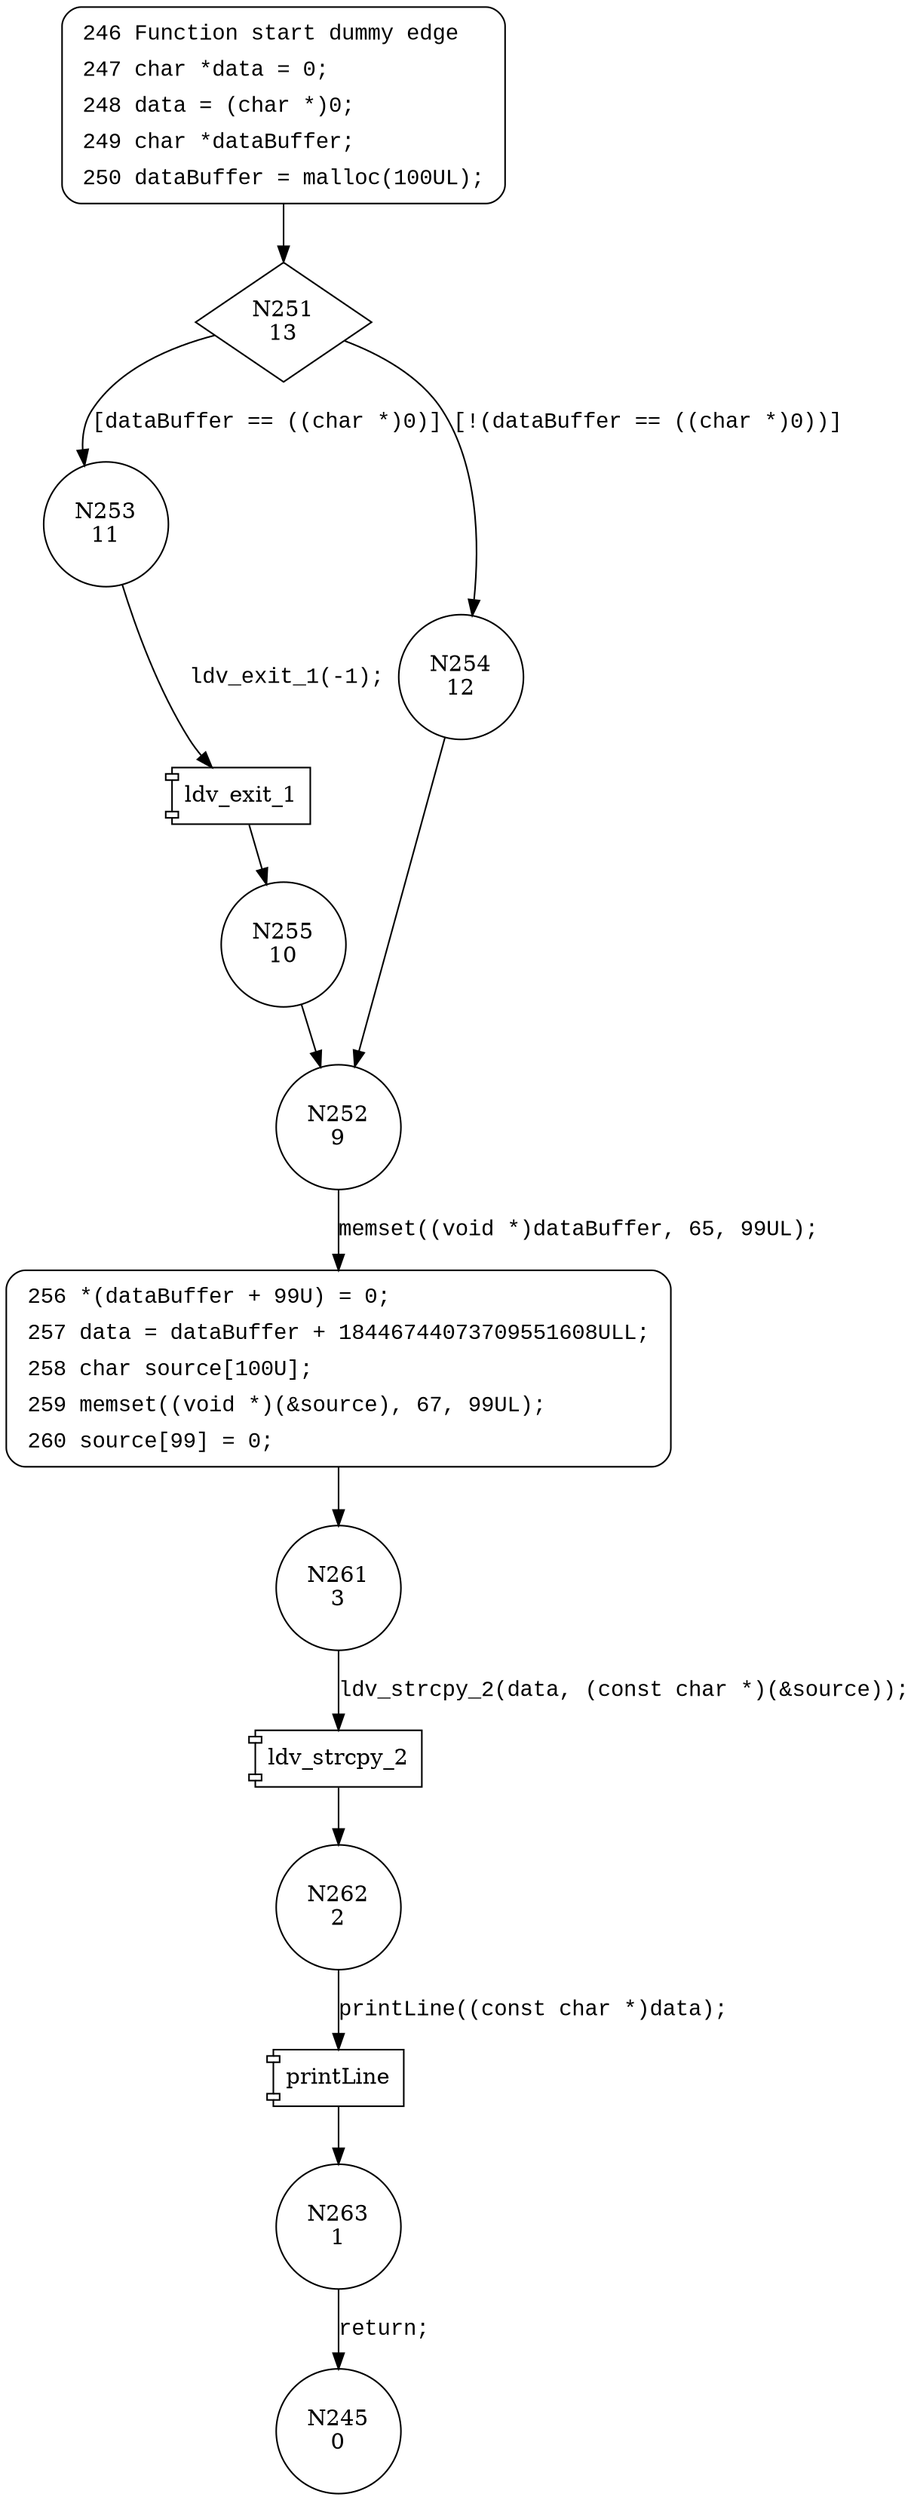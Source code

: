digraph CWE124_Buffer_Underwrite__malloc_char_cpy_01_bad {
251 [shape="diamond" label="N251\n13"]
253 [shape="circle" label="N253\n11"]
254 [shape="circle" label="N254\n12"]
252 [shape="circle" label="N252\n9"]
256 [shape="circle" label="N256\n8"]
261 [shape="circle" label="N261\n3"]
262 [shape="circle" label="N262\n2"]
263 [shape="circle" label="N263\n1"]
255 [shape="circle" label="N255\n10"]
245 [shape="circle" label="N245\n0"]
246 [style="filled,bold" penwidth="1" fillcolor="white" fontname="Courier New" shape="Mrecord" label=<<table border="0" cellborder="0" cellpadding="3" bgcolor="white"><tr><td align="right">246</td><td align="left">Function start dummy edge</td></tr><tr><td align="right">247</td><td align="left">char *data = 0;</td></tr><tr><td align="right">248</td><td align="left">data = (char *)0;</td></tr><tr><td align="right">249</td><td align="left">char *dataBuffer;</td></tr><tr><td align="right">250</td><td align="left">dataBuffer = malloc(100UL);</td></tr></table>>]
246 -> 251[label=""]
256 [style="filled,bold" penwidth="1" fillcolor="white" fontname="Courier New" shape="Mrecord" label=<<table border="0" cellborder="0" cellpadding="3" bgcolor="white"><tr><td align="right">256</td><td align="left">*(dataBuffer + 99U) = 0;</td></tr><tr><td align="right">257</td><td align="left">data = dataBuffer + 18446744073709551608ULL;</td></tr><tr><td align="right">258</td><td align="left">char source[100U];</td></tr><tr><td align="right">259</td><td align="left">memset((void *)(&amp;source), 67, 99UL);</td></tr><tr><td align="right">260</td><td align="left">source[99] = 0;</td></tr></table>>]
256 -> 261[label=""]
251 -> 253 [label="[dataBuffer == ((char *)0)]" fontname="Courier New"]
251 -> 254 [label="[!(dataBuffer == ((char *)0))]" fontname="Courier New"]
252 -> 256 [label="memset((void *)dataBuffer, 65, 99UL);" fontname="Courier New"]
100024 [shape="component" label="ldv_strcpy_2"]
261 -> 100024 [label="ldv_strcpy_2(data, (const char *)(&source));" fontname="Courier New"]
100024 -> 262 [label="" fontname="Courier New"]
100025 [shape="component" label="printLine"]
262 -> 100025 [label="printLine((const char *)data);" fontname="Courier New"]
100025 -> 263 [label="" fontname="Courier New"]
100026 [shape="component" label="ldv_exit_1"]
253 -> 100026 [label="ldv_exit_1(-1);" fontname="Courier New"]
100026 -> 255 [label="" fontname="Courier New"]
254 -> 252 [label="" fontname="Courier New"]
263 -> 245 [label="return;" fontname="Courier New"]
255 -> 252 [label="" fontname="Courier New"]
}
